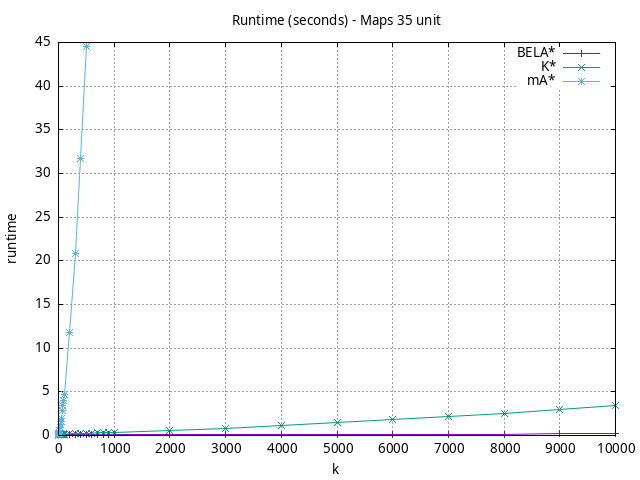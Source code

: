 #!/usr/bin/gnuplot
# -*- coding: utf-8 -*-
#
# results/maps/unit/35/random512-35.heuristic.unit.runtime.gnuplot
#
# Started on 04/07/2024 22:04:51
# Author: Carlos Linares López
set grid
set xlabel "k"
set ylabel "runtime"

set title "Runtime (seconds) - Maps 35 unit"

set terminal png enhanced font "Ariel,10"
set output 'random512-35.heuristic.unit.runtime.png'

plot "-" title "BELA*"      with linesp, "-" title "K*"      with linesp, "-" title "mA*"      with linesp

	1 0.061565190000000006
	2 0.061823967
	3 0.061948003
	4 0.062296223
	5 0.062539225
	6 0.062630611
	7 0.06269905499999999
	8 0.06289296999999999
	9 0.06324368699999999
	10 0.062920008
	20 0.062455891999999985
	30 0.06268001799999999
	40 0.063748445
	50 0.06335383400000001
	60 0.06365182200000001
	70 0.063983928
	80 0.06380767500000001
	90 0.06405589100000002
	100 0.06388425700000001
	200 0.064723146
	300 0.06578576200000001
	400 0.06690831700000001
	500 0.067554423
	600 0.06847504600000001
	700 0.06950638299999999
	800 0.07080007699999999
	900 0.071649383
	1000 0.07180448300000002
	2000 0.081279071
	3000 0.088752995
	4000 0.10402101199999998
	5000 0.120848675
	6000 0.13766621599999998
	7000 0.15530242000000002
	8000 0.16228045
	9000 0.17453396999999998
	10000 0.19244891000000003
end
	1 0.14020046800000002
	2 0.146798764
	3 0.148091224
	4 0.148572508
	5 0.14922865
	6 0.14978358299999997
	7 0.150318806
	8 0.15060987699999998
	9 0.15098452800000003
	10 0.150079894
	20 0.15225502500000002
	30 0.154601744
	40 0.156712918
	50 0.15922761100000002
	60 0.161889852
	70 0.163727078
	80 0.16617220400000002
	90 0.16853631999999993
	100 0.16807189
	200 0.19135168
	300 0.21303603000000002
	400 0.23222118000000003
	500 0.25161698
	600 0.2718507400000001
	700 0.29235511
	800 0.31366303999999995
	900 0.33524228
	1000 0.35292411
	2000 0.5801681000000001
	3000 0.83671387
	4000 1.1234814999999998
	5000 1.4407239
	6000 1.7861632
	7000 2.1655707
	8000 2.5672553999999996
	9000 3.0084256000000007
	10000 3.4759234999999995
end
	1 0.034242322
	2 0.062105498
	3 0.091253426
	4 0.118450257
	5 0.14810659599999998
	6 0.17757280600000003
	7 0.205438379
	8 0.23559819399999998
	9 0.26624449999999994
	10 0.29262520999999997
	20 0.5974911099999999
	30 0.9114600799999999
	40 1.27184535
	50 1.63288231
	60 1.9858218899999998
	70 2.8791440999999995
	80 3.4330519999999995
	90 4.0116461
	100 4.6496482
	200 11.744467300000002
	300 20.889891199999997
	400 31.706157999999995
	500 44.51389900000001
end
